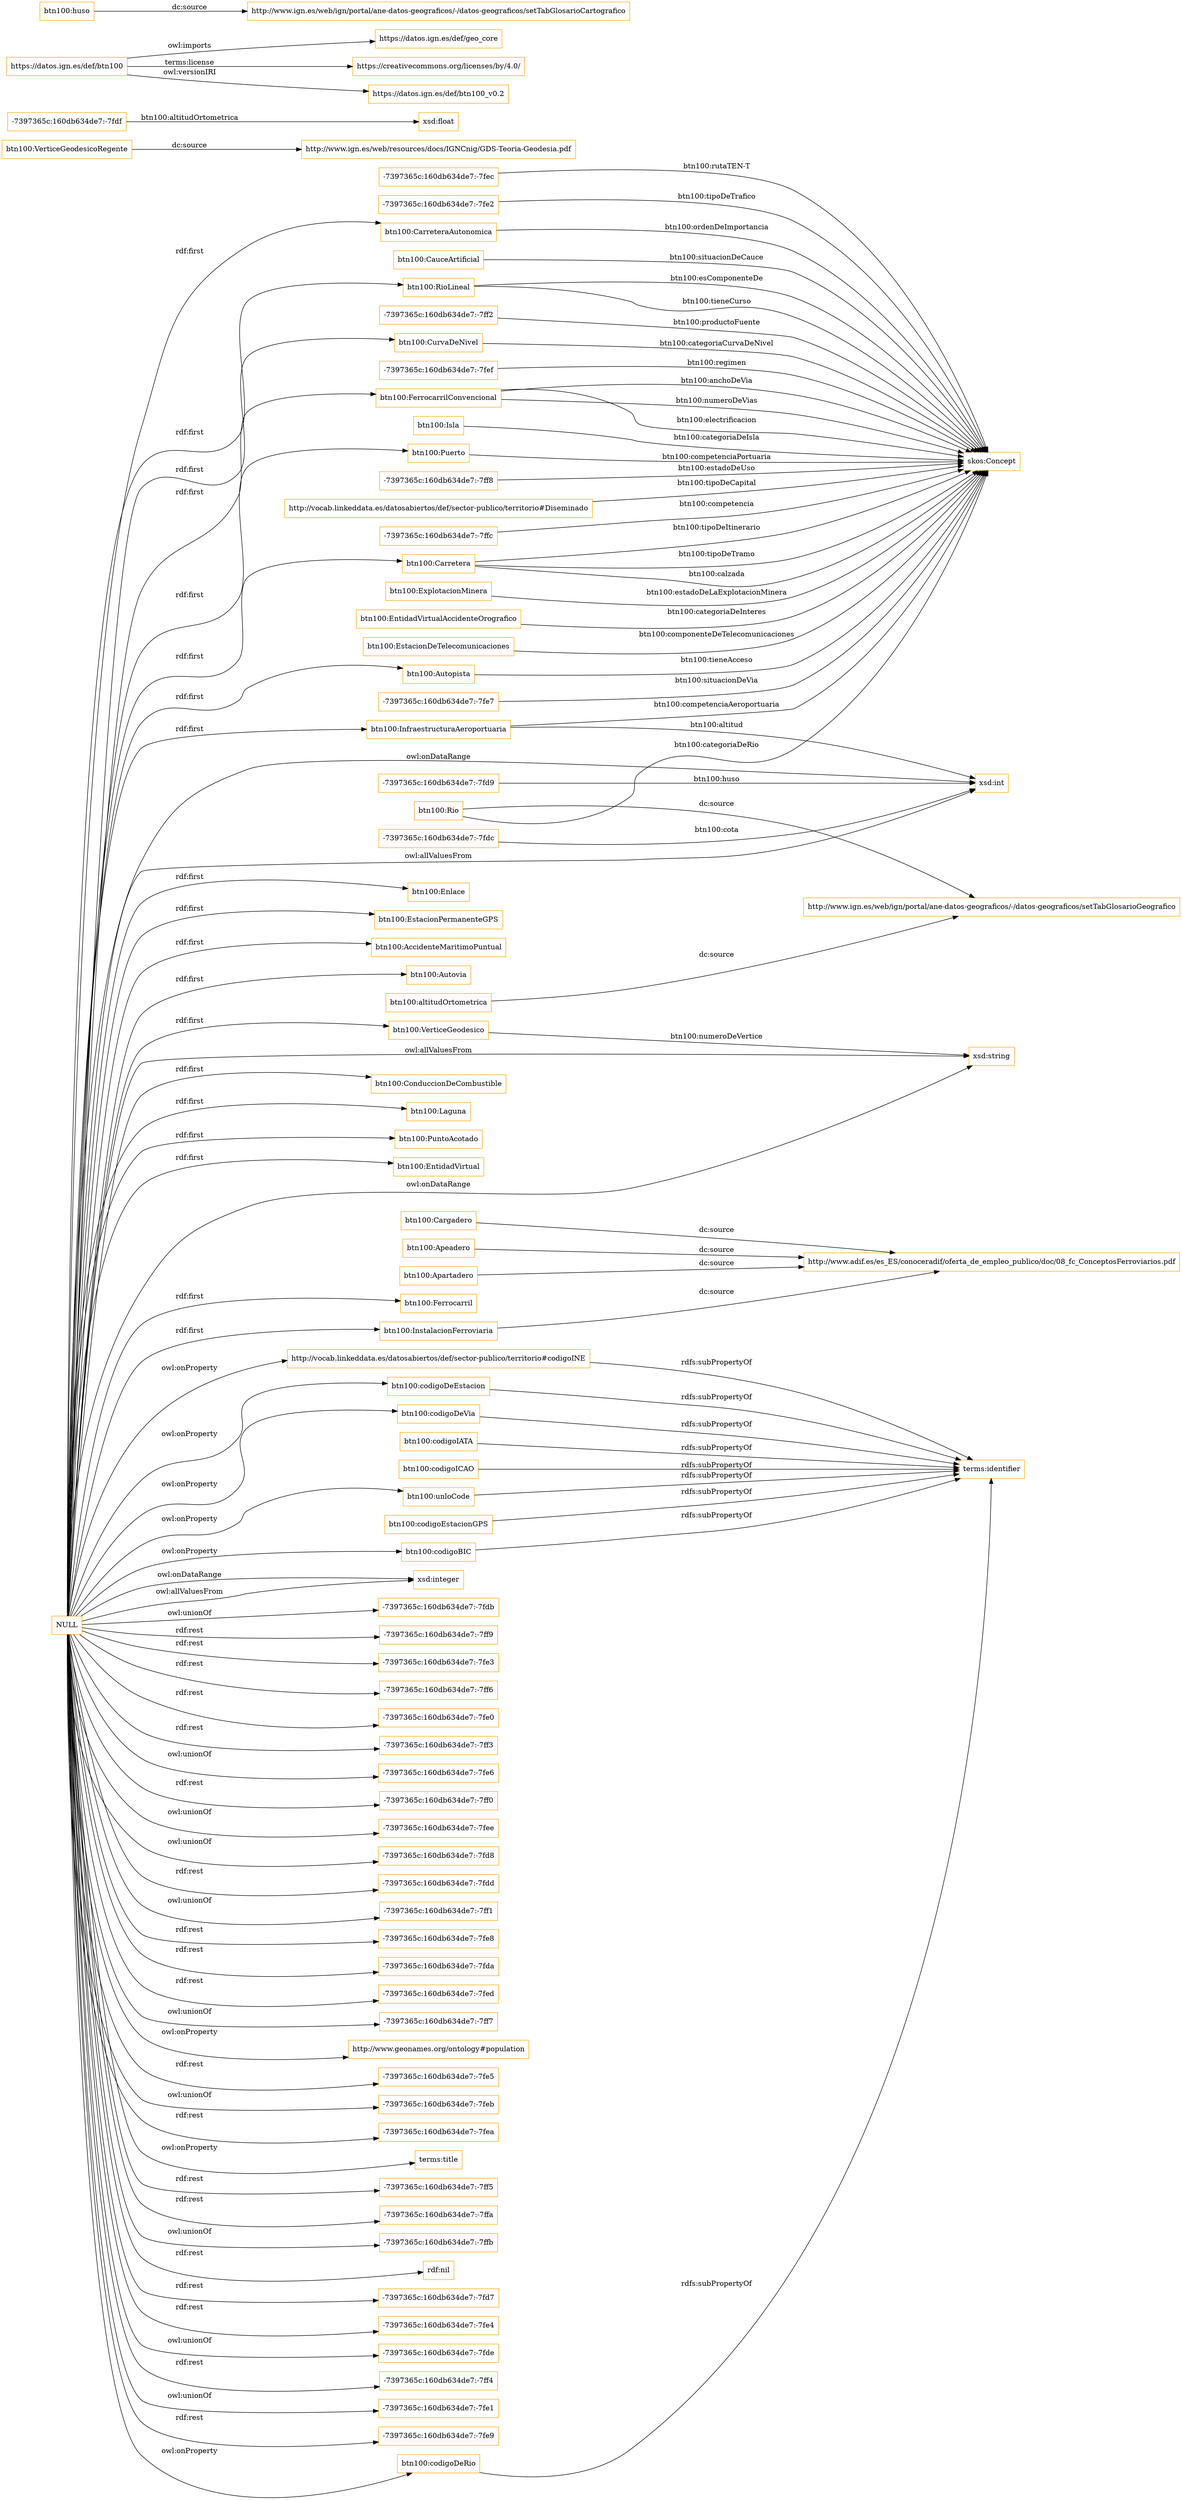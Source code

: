 digraph ar2dtool_diagram { 
rankdir=LR;
size="1501"
node [shape = rectangle, color="orange"]; "http://vocab.linkeddata.es/datosabiertos/def/sector-publico/territorio#Diseminado" "btn100:Enlace" "btn100:InfraestructuraAeroportuaria" "btn100:EstacionPermanenteGPS" "btn100:AccidenteMaritimoPuntual" "btn100:Autovia" "btn100:VerticeGeodesico" "-7397365c:160db634de7:-7ffc" "btn100:Carretera" "btn100:ExplotacionMinera" "btn100:EntidadVirtualAccidenteOrografico" "btn100:EstacionDeTelecomunicaciones" "btn100:ConduccionDeCombustible" "btn100:VerticeGeodesicoRegente" "btn100:Autopista" "-7397365c:160db634de7:-7fe7" "btn100:Laguna" "-7397365c:160db634de7:-7fec" "-7397365c:160db634de7:-7fe2" "btn100:CarreteraAutonomica" "btn100:CauceArtificial" "btn100:RioLineal" "btn100:PuntoAcotado" "btn100:Apeadero" "btn100:Apartadero" "btn100:EntidadVirtual" "-7397365c:160db634de7:-7fd9" "-7397365c:160db634de7:-7ff2" "btn100:CurvaDeNivel" "btn100:InstalacionFerroviaria" "-7397365c:160db634de7:-7fef" "btn100:Rio" "btn100:FerrocarrilConvencional" "-7397365c:160db634de7:-7fdf" "btn100:Ferrocarril" "btn100:Isla" "btn100:Cargadero" "btn100:Puerto" "-7397365c:160db634de7:-7ff8" "-7397365c:160db634de7:-7fdc" ; /*classes style*/
	"btn100:unloCode" -> "terms:identifier" [ label = "rdfs:subPropertyOf" ];
	"btn100:codigoEstacionGPS" -> "terms:identifier" [ label = "rdfs:subPropertyOf" ];
	"btn100:codigoBIC" -> "terms:identifier" [ label = "rdfs:subPropertyOf" ];
	"btn100:codigoDeRio" -> "terms:identifier" [ label = "rdfs:subPropertyOf" ];
	"btn100:Apartadero" -> "http://www.adif.es/es_ES/conoceradif/oferta_de_empleo_publico/doc/08_fc_ConceptosFerroviarios.pdf" [ label = "dc:source" ];
	"btn100:Apeadero" -> "http://www.adif.es/es_ES/conoceradif/oferta_de_empleo_publico/doc/08_fc_ConceptosFerroviarios.pdf" [ label = "dc:source" ];
	"btn100:altitudOrtometrica" -> "http://www.ign.es/web/ign/portal/ane-datos-geograficos/-/datos-geograficos/setTabGlosarioGeografico" [ label = "dc:source" ];
	"NULL" -> "xsd:integer" [ label = "owl:allValuesFrom" ];
	"NULL" -> "btn100:Enlace" [ label = "rdf:first" ];
	"NULL" -> "-7397365c:160db634de7:-7fdb" [ label = "owl:unionOf" ];
	"NULL" -> "btn100:FerrocarrilConvencional" [ label = "rdf:first" ];
	"NULL" -> "-7397365c:160db634de7:-7ff9" [ label = "rdf:rest" ];
	"NULL" -> "btn100:EntidadVirtual" [ label = "rdf:first" ];
	"NULL" -> "-7397365c:160db634de7:-7fe3" [ label = "rdf:rest" ];
	"NULL" -> "btn100:CurvaDeNivel" [ label = "rdf:first" ];
	"NULL" -> "btn100:CarreteraAutonomica" [ label = "rdf:first" ];
	"NULL" -> "btn100:VerticeGeodesico" [ label = "rdf:first" ];
	"NULL" -> "-7397365c:160db634de7:-7ff6" [ label = "rdf:rest" ];
	"NULL" -> "-7397365c:160db634de7:-7fe0" [ label = "rdf:rest" ];
	"NULL" -> "btn100:InstalacionFerroviaria" [ label = "rdf:first" ];
	"NULL" -> "http://vocab.linkeddata.es/datosabiertos/def/sector-publico/territorio#codigoINE" [ label = "owl:onProperty" ];
	"NULL" -> "-7397365c:160db634de7:-7ff3" [ label = "rdf:rest" ];
	"NULL" -> "btn100:Puerto" [ label = "rdf:first" ];
	"NULL" -> "-7397365c:160db634de7:-7fe6" [ label = "owl:unionOf" ];
	"NULL" -> "xsd:int" [ label = "owl:allValuesFrom" ];
	"NULL" -> "xsd:string" [ label = "owl:allValuesFrom" ];
	"NULL" -> "-7397365c:160db634de7:-7ff0" [ label = "rdf:rest" ];
	"NULL" -> "btn100:codigoDeEstacion" [ label = "owl:onProperty" ];
	"NULL" -> "-7397365c:160db634de7:-7fee" [ label = "owl:unionOf" ];
	"NULL" -> "-7397365c:160db634de7:-7fd8" [ label = "owl:unionOf" ];
	"NULL" -> "-7397365c:160db634de7:-7fdd" [ label = "rdf:rest" ];
	"NULL" -> "btn100:unloCode" [ label = "owl:onProperty" ];
	"NULL" -> "btn100:codigoDeRio" [ label = "owl:onProperty" ];
	"NULL" -> "-7397365c:160db634de7:-7ff1" [ label = "owl:unionOf" ];
	"NULL" -> "xsd:integer" [ label = "owl:onDataRange" ];
	"NULL" -> "btn100:Carretera" [ label = "rdf:first" ];
	"NULL" -> "-7397365c:160db634de7:-7fe8" [ label = "rdf:rest" ];
	"NULL" -> "-7397365c:160db634de7:-7fda" [ label = "rdf:rest" ];
	"NULL" -> "-7397365c:160db634de7:-7fed" [ label = "rdf:rest" ];
	"NULL" -> "-7397365c:160db634de7:-7ff7" [ label = "owl:unionOf" ];
	"NULL" -> "http://www.geonames.org/ontology#population" [ label = "owl:onProperty" ];
	"NULL" -> "-7397365c:160db634de7:-7fe5" [ label = "rdf:rest" ];
	"NULL" -> "-7397365c:160db634de7:-7feb" [ label = "owl:unionOf" ];
	"NULL" -> "-7397365c:160db634de7:-7fea" [ label = "rdf:rest" ];
	"NULL" -> "terms:title" [ label = "owl:onProperty" ];
	"NULL" -> "-7397365c:160db634de7:-7ff5" [ label = "rdf:rest" ];
	"NULL" -> "btn100:Autopista" [ label = "rdf:first" ];
	"NULL" -> "btn100:RioLineal" [ label = "rdf:first" ];
	"NULL" -> "-7397365c:160db634de7:-7ffa" [ label = "rdf:rest" ];
	"NULL" -> "-7397365c:160db634de7:-7ffb" [ label = "owl:unionOf" ];
	"NULL" -> "rdf:nil" [ label = "rdf:rest" ];
	"NULL" -> "-7397365c:160db634de7:-7fd7" [ label = "rdf:rest" ];
	"NULL" -> "btn100:AccidenteMaritimoPuntual" [ label = "rdf:first" ];
	"NULL" -> "btn100:codigoBIC" [ label = "owl:onProperty" ];
	"NULL" -> "-7397365c:160db634de7:-7fe4" [ label = "rdf:rest" ];
	"NULL" -> "-7397365c:160db634de7:-7fde" [ label = "owl:unionOf" ];
	"NULL" -> "btn100:Ferrocarril" [ label = "rdf:first" ];
	"NULL" -> "xsd:string" [ label = "owl:onDataRange" ];
	"NULL" -> "btn100:PuntoAcotado" [ label = "rdf:first" ];
	"NULL" -> "-7397365c:160db634de7:-7ff4" [ label = "rdf:rest" ];
	"NULL" -> "btn100:Laguna" [ label = "rdf:first" ];
	"NULL" -> "-7397365c:160db634de7:-7fe1" [ label = "owl:unionOf" ];
	"NULL" -> "btn100:ConduccionDeCombustible" [ label = "rdf:first" ];
	"NULL" -> "btn100:EstacionPermanenteGPS" [ label = "rdf:first" ];
	"NULL" -> "btn100:InfraestructuraAeroportuaria" [ label = "rdf:first" ];
	"NULL" -> "btn100:codigoDeVia" [ label = "owl:onProperty" ];
	"NULL" -> "xsd:int" [ label = "owl:onDataRange" ];
	"NULL" -> "btn100:Autovia" [ label = "rdf:first" ];
	"NULL" -> "-7397365c:160db634de7:-7fe9" [ label = "rdf:rest" ];
	"btn100:codigoDeVia" -> "terms:identifier" [ label = "rdfs:subPropertyOf" ];
	"http://vocab.linkeddata.es/datosabiertos/def/sector-publico/territorio#codigoINE" -> "terms:identifier" [ label = "rdfs:subPropertyOf" ];
	"btn100:codigoDeEstacion" -> "terms:identifier" [ label = "rdfs:subPropertyOf" ];
	"btn100:InstalacionFerroviaria" -> "http://www.adif.es/es_ES/conoceradif/oferta_de_empleo_publico/doc/08_fc_ConceptosFerroviarios.pdf" [ label = "dc:source" ];
	"https://datos.ign.es/def/btn100" -> "https://datos.ign.es/def/geo_core" [ label = "owl:imports" ];
	"https://datos.ign.es/def/btn100" -> "https://creativecommons.org/licenses/by/4.0/" [ label = "terms:license" ];
	"https://datos.ign.es/def/btn100" -> "https://datos.ign.es/def/btn100_v0.2" [ label = "owl:versionIRI" ];
	"btn100:VerticeGeodesicoRegente" -> "http://www.ign.es/web/resources/docs/IGNCnig/GDS-Teoria-Geodesia.pdf" [ label = "dc:source" ];
	"btn100:codigoIATA" -> "terms:identifier" [ label = "rdfs:subPropertyOf" ];
	"btn100:codigoICAO" -> "terms:identifier" [ label = "rdfs:subPropertyOf" ];
	"btn100:Cargadero" -> "http://www.adif.es/es_ES/conoceradif/oferta_de_empleo_publico/doc/08_fc_ConceptosFerroviarios.pdf" [ label = "dc:source" ];
	"btn100:huso" -> "http://www.ign.es/web/ign/portal/ane-datos-geograficos/-/datos-geograficos/setTabGlosarioCartografico" [ label = "dc:source" ];
	"btn100:Rio" -> "http://www.ign.es/web/ign/portal/ane-datos-geograficos/-/datos-geograficos/setTabGlosarioGeografico" [ label = "dc:source" ];
	"-7397365c:160db634de7:-7fef" -> "skos:Concept" [ label = "btn100:regimen" ];
	"-7397365c:160db634de7:-7fdc" -> "xsd:int" [ label = "btn100:cota" ];
	"-7397365c:160db634de7:-7fec" -> "skos:Concept" [ label = "btn100:rutaTEN-T" ];
	"btn100:FerrocarrilConvencional" -> "skos:Concept" [ label = "btn100:numeroDeVias" ];
	"-7397365c:160db634de7:-7ff8" -> "skos:Concept" [ label = "btn100:estadoDeUso" ];
	"-7397365c:160db634de7:-7fe7" -> "skos:Concept" [ label = "btn100:situacionDeVia" ];
	"btn100:Rio" -> "skos:Concept" [ label = "btn100:categoriaDeRio" ];
	"btn100:RioLineal" -> "skos:Concept" [ label = "btn100:tieneCurso" ];
	"btn100:FerrocarrilConvencional" -> "skos:Concept" [ label = "btn100:electrificacion" ];
	"btn100:Isla" -> "skos:Concept" [ label = "btn100:categoriaDeIsla" ];
	"-7397365c:160db634de7:-7fdf" -> "xsd:float" [ label = "btn100:altitudOrtometrica" ];
	"btn100:FerrocarrilConvencional" -> "skos:Concept" [ label = "btn100:anchoDeVia" ];
	"btn100:Autopista" -> "skos:Concept" [ label = "btn100:tieneAcceso" ];
	"-7397365c:160db634de7:-7fe2" -> "skos:Concept" [ label = "btn100:tipoDeTrafico" ];
	"-7397365c:160db634de7:-7ffc" -> "skos:Concept" [ label = "btn100:competencia" ];
	"btn100:InfraestructuraAeroportuaria" -> "xsd:int" [ label = "btn100:altitud" ];
	"btn100:EstacionDeTelecomunicaciones" -> "skos:Concept" [ label = "btn100:componenteDeTelecomunicaciones" ];
	"http://vocab.linkeddata.es/datosabiertos/def/sector-publico/territorio#Diseminado" -> "skos:Concept" [ label = "btn100:tipoDeCapital" ];
	"btn100:CarreteraAutonomica" -> "skos:Concept" [ label = "btn100:ordenDeImportancia" ];
	"btn100:CauceArtificial" -> "skos:Concept" [ label = "btn100:situacionDeCauce" ];
	"btn100:RioLineal" -> "skos:Concept" [ label = "btn100:esComponenteDe" ];
	"btn100:Puerto" -> "skos:Concept" [ label = "btn100:competenciaPortuaria" ];
	"btn100:CurvaDeNivel" -> "skos:Concept" [ label = "btn100:categoriaCurvaDeNivel" ];
	"btn100:InfraestructuraAeroportuaria" -> "skos:Concept" [ label = "btn100:competenciaAeroportuaria" ];
	"-7397365c:160db634de7:-7ff2" -> "skos:Concept" [ label = "btn100:productoFuente" ];
	"btn100:ExplotacionMinera" -> "skos:Concept" [ label = "btn100:estadoDeLaExplotacionMinera" ];
	"btn100:Carretera" -> "skos:Concept" [ label = "btn100:tipoDeTramo" ];
	"btn100:Carretera" -> "skos:Concept" [ label = "btn100:calzada" ];
	"-7397365c:160db634de7:-7fd9" -> "xsd:int" [ label = "btn100:huso" ];
	"btn100:EntidadVirtualAccidenteOrografico" -> "skos:Concept" [ label = "btn100:categoriaDeInteres" ];
	"btn100:Carretera" -> "skos:Concept" [ label = "btn100:tipoDeItinerario" ];
	"btn100:VerticeGeodesico" -> "xsd:string" [ label = "btn100:numeroDeVertice" ];

}
